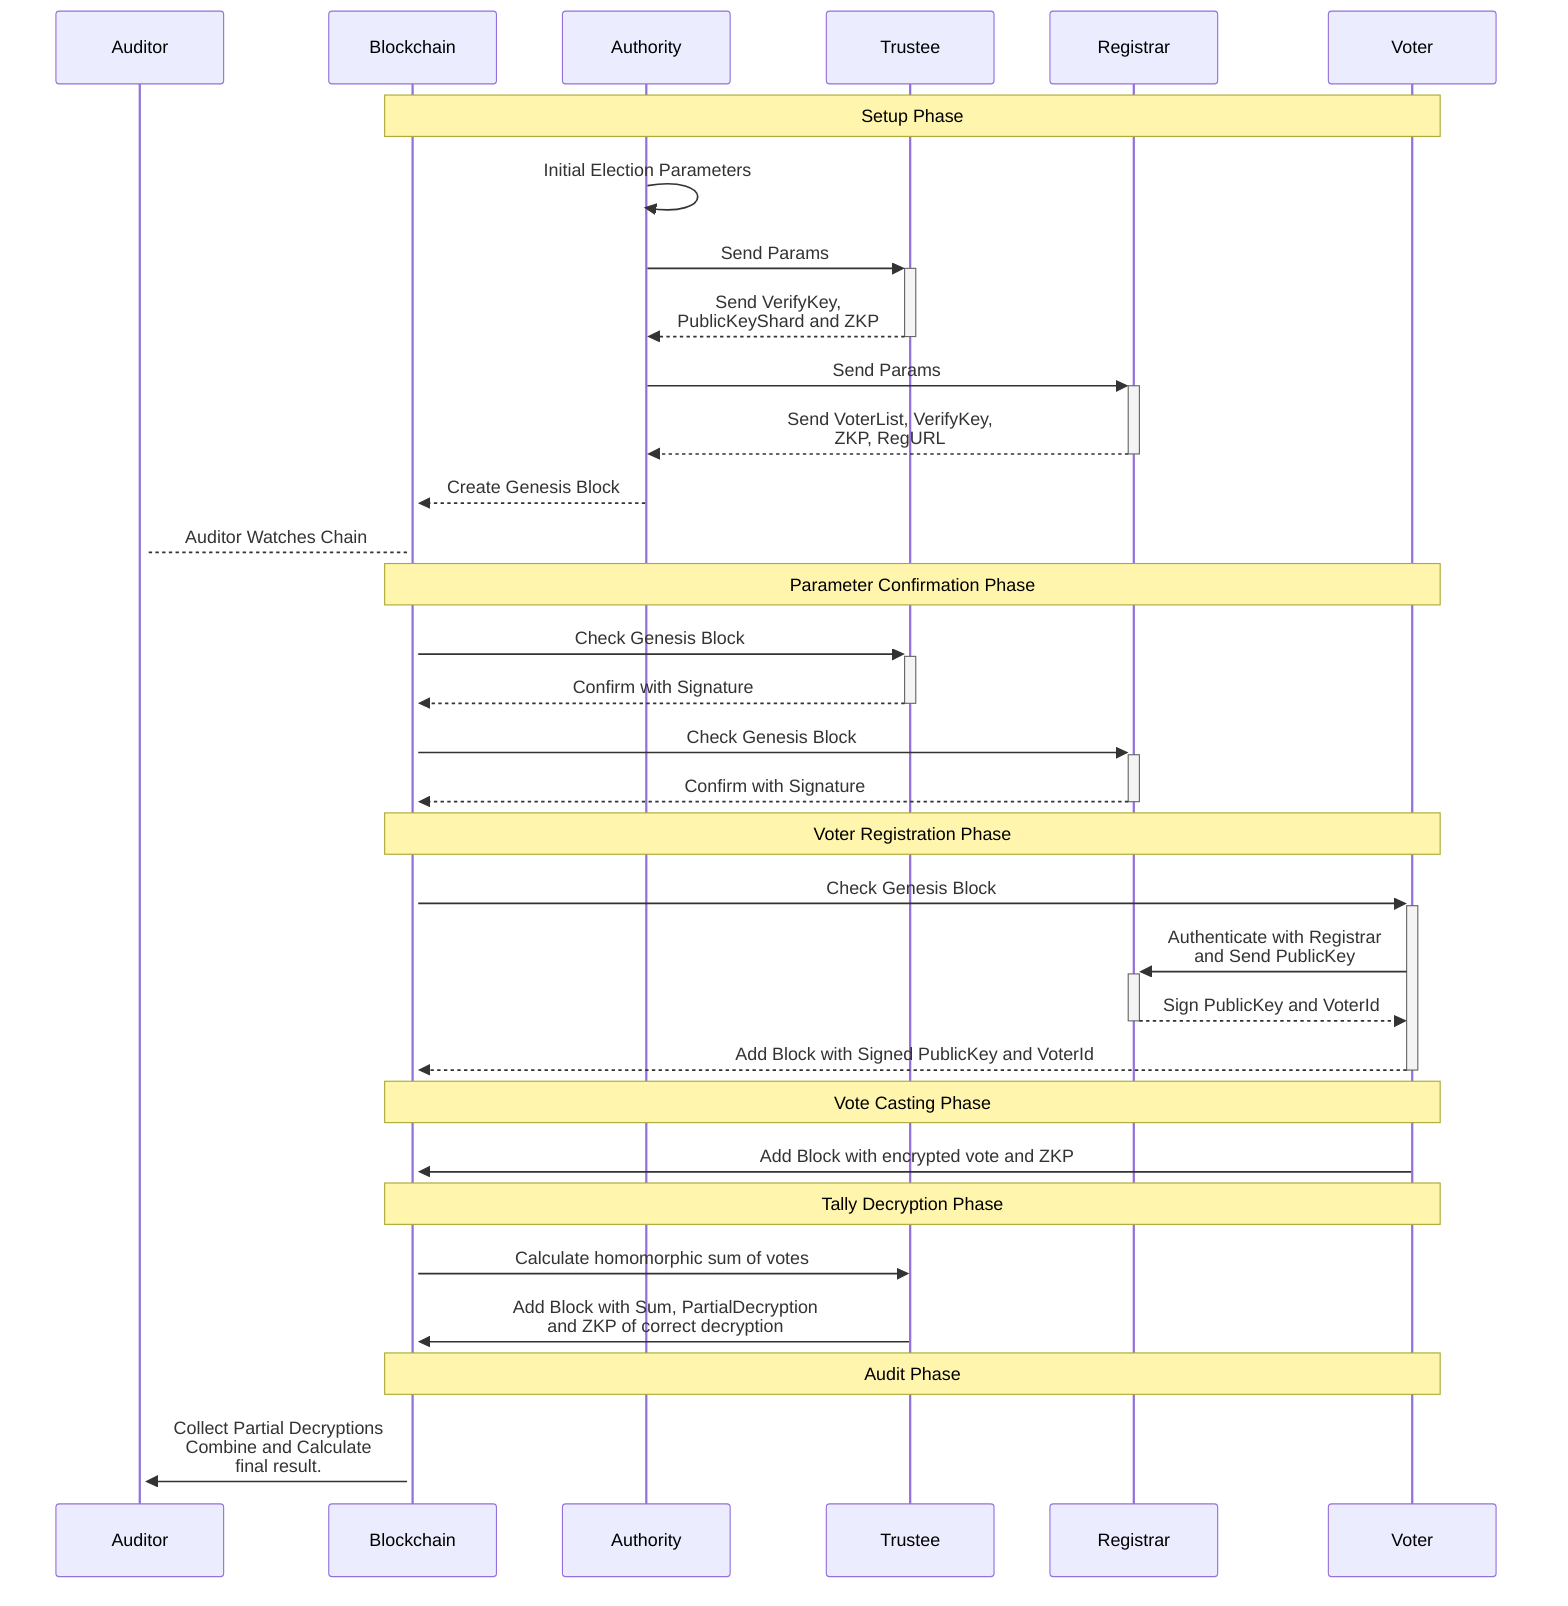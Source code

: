 sequenceDiagram

 %% convert to png at: https://mermaid-js.github.io/mermaid-live-editor/

    participant AD as Auditor
    participant BC as Blockchain
    participant A as Authority
    participant T as Trustee
    participant R as Registrar
    participant V as Voter

    Note over BC,V: Setup Phase

    A->>A: Initial Election Parameters
    A->>+T: Send Params
    T-->>-A: Send VerifyKey,<br />PublicKeyShard and ZKP
    A->>+R: Send Params
    R-->>-A: Send VoterList, VerifyKey,<br />ZKP, RegURL

    A-->>+BC: Create Genesis Block
    BC-->+AD: Auditor Watches Chain
    Note over BC, V: Parameter Confirmation Phase

    BC->>+T: Check Genesis Block
    T-->>-BC: Confirm with Signature
    BC->>+R: Check Genesis Block
    R-->>-BC: Confirm with Signature

    Note over BC,V: Voter Registration Phase

    BC->>+V: Check Genesis Block
    V->>+R: Authenticate with Registrar<br />and Send PublicKey
    R-->>-V: Sign PublicKey and VoterId
    V-->>-BC: Add Block with Signed PublicKey and VoterId

    Note over BC,V: Vote Casting Phase

    V->>BC: Add Block with encrypted vote and ZKP

    Note over BC,V: Tally Decryption Phase

    BC->>T: Calculate homomorphic sum of votes
    T->>BC: Add Block with Sum, PartialDecryption<br />and ZKP of correct decryption

    Note over BC,V: Audit Phase

    BC->>AD: Collect Partial Decryptions<br />Combine and Calculate<br />final result.